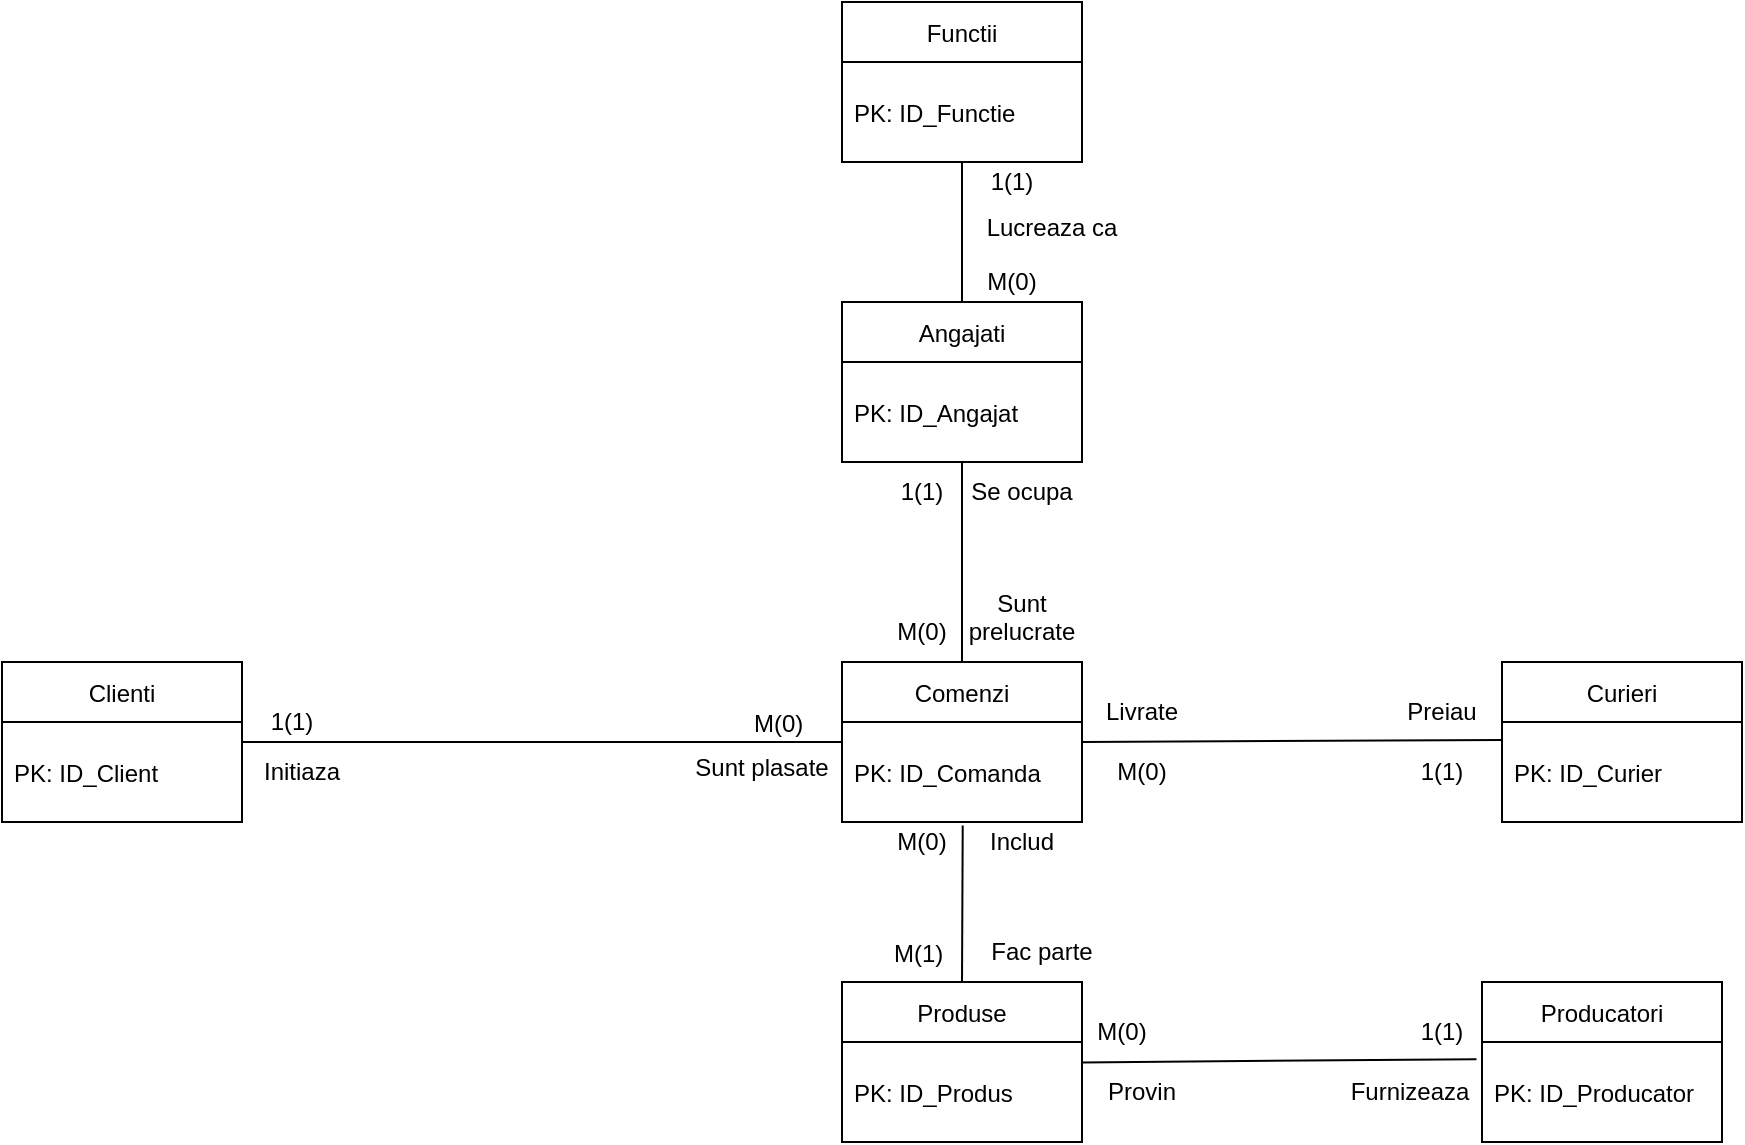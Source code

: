 <mxfile version="16.2.7" type="device"><diagram id="Om4_wtTDyJT5n8X60qnc" name="Page-1"><mxGraphModel dx="2533" dy="855" grid="1" gridSize="10" guides="1" tooltips="1" connect="1" arrows="1" fold="1" page="1" pageScale="1" pageWidth="827" pageHeight="1169" math="0" shadow="0"><root><mxCell id="0"/><mxCell id="1" parent="0"/><mxCell id="L5WcJyP1iVhrgSGduf3l-2" value="Comenzi" style="swimlane;fontStyle=0;childLayout=stackLayout;horizontal=1;startSize=30;horizontalStack=0;resizeParent=1;resizeParentMax=0;resizeLast=0;collapsible=1;marginBottom=0;" parent="1" vertex="1"><mxGeometry x="160" y="440" width="120" height="80" as="geometry"/></mxCell><mxCell id="L5WcJyP1iVhrgSGduf3l-3" value="PK: ID_Comanda" style="text;strokeColor=none;fillColor=none;align=left;verticalAlign=middle;spacingLeft=4;spacingRight=4;overflow=hidden;points=[[0,0.5],[1,0.5]];portConstraint=eastwest;rotatable=0;" parent="L5WcJyP1iVhrgSGduf3l-2" vertex="1"><mxGeometry y="30" width="120" height="50" as="geometry"/></mxCell><mxCell id="L5WcJyP1iVhrgSGduf3l-6" value="Clienti" style="swimlane;fontStyle=0;childLayout=stackLayout;horizontal=1;startSize=30;horizontalStack=0;resizeParent=1;resizeParentMax=0;resizeLast=0;collapsible=1;marginBottom=0;" parent="1" vertex="1"><mxGeometry x="-260" y="440" width="120" height="80" as="geometry"/></mxCell><mxCell id="L5WcJyP1iVhrgSGduf3l-7" value="PK: ID_Client" style="text;strokeColor=none;fillColor=none;align=left;verticalAlign=middle;spacingLeft=4;spacingRight=4;overflow=hidden;points=[[0,0.5],[1,0.5]];portConstraint=eastwest;rotatable=0;" parent="L5WcJyP1iVhrgSGduf3l-6" vertex="1"><mxGeometry y="30" width="120" height="50" as="geometry"/></mxCell><mxCell id="L5WcJyP1iVhrgSGduf3l-10" value="" style="endArrow=none;html=1;rounded=0;entryX=0;entryY=0;entryDx=0;entryDy=0;" parent="1" target="L5WcJyP1iVhrgSGduf3l-54" edge="1"><mxGeometry width="50" height="50" relative="1" as="geometry"><mxPoint x="160" y="480" as="sourcePoint"/><mxPoint x="440" y="580" as="targetPoint"/></mxGeometry></mxCell><mxCell id="L5WcJyP1iVhrgSGduf3l-11" value="M(0)" style="text;html=1;strokeColor=none;fillColor=none;align=center;verticalAlign=middle;whiteSpace=wrap;rounded=0;" parent="1" vertex="1"><mxGeometry x="180" y="520" width="40" height="20" as="geometry"/></mxCell><mxCell id="L5WcJyP1iVhrgSGduf3l-12" value="1(1)" style="text;html=1;strokeColor=none;fillColor=none;align=center;verticalAlign=middle;whiteSpace=wrap;rounded=0;" parent="1" vertex="1"><mxGeometry x="-140" y="460" width="50" height="20" as="geometry"/></mxCell><mxCell id="L5WcJyP1iVhrgSGduf3l-13" value="Produse" style="swimlane;fontStyle=0;childLayout=stackLayout;horizontal=1;startSize=30;horizontalStack=0;resizeParent=1;resizeParentMax=0;resizeLast=0;collapsible=1;marginBottom=0;" parent="1" vertex="1"><mxGeometry x="160" y="600" width="120" height="80" as="geometry"/></mxCell><mxCell id="L5WcJyP1iVhrgSGduf3l-14" value="PK: ID_Produs" style="text;strokeColor=none;fillColor=none;align=left;verticalAlign=middle;spacingLeft=4;spacingRight=4;overflow=hidden;points=[[0,0.5],[1,0.5]];portConstraint=eastwest;rotatable=0;" parent="L5WcJyP1iVhrgSGduf3l-13" vertex="1"><mxGeometry y="30" width="120" height="50" as="geometry"/></mxCell><mxCell id="L5WcJyP1iVhrgSGduf3l-21" value="Producatori" style="swimlane;fontStyle=0;childLayout=stackLayout;horizontal=1;startSize=30;horizontalStack=0;resizeParent=1;resizeParentMax=0;resizeLast=0;collapsible=1;marginBottom=0;" parent="1" vertex="1"><mxGeometry x="480" y="600" width="120" height="80" as="geometry"/></mxCell><mxCell id="L5WcJyP1iVhrgSGduf3l-22" value="PK: ID_Producator" style="text;strokeColor=none;fillColor=none;align=left;verticalAlign=middle;spacingLeft=4;spacingRight=4;overflow=hidden;points=[[0,0.5],[1,0.5]];portConstraint=eastwest;rotatable=0;" parent="L5WcJyP1iVhrgSGduf3l-21" vertex="1"><mxGeometry y="30" width="120" height="50" as="geometry"/></mxCell><mxCell id="L5WcJyP1iVhrgSGduf3l-29" value="Angajati" style="swimlane;fontStyle=0;childLayout=stackLayout;horizontal=1;startSize=30;horizontalStack=0;resizeParent=1;resizeParentMax=0;resizeLast=0;collapsible=1;marginBottom=0;" parent="1" vertex="1"><mxGeometry x="160" y="260" width="120" height="80" as="geometry"/></mxCell><mxCell id="L5WcJyP1iVhrgSGduf3l-30" value="PK: ID_Angajat" style="text;strokeColor=none;fillColor=none;align=left;verticalAlign=middle;spacingLeft=4;spacingRight=4;overflow=hidden;points=[[0,0.5],[1,0.5]];portConstraint=eastwest;rotatable=0;" parent="L5WcJyP1iVhrgSGduf3l-29" vertex="1"><mxGeometry y="30" width="120" height="50" as="geometry"/></mxCell><mxCell id="L5WcJyP1iVhrgSGduf3l-35" value="" style="endArrow=none;html=1;rounded=0;exitX=0.997;exitY=0.204;exitDx=0;exitDy=0;exitPerimeter=0;entryX=-0.023;entryY=0.172;entryDx=0;entryDy=0;entryPerimeter=0;" parent="1" source="L5WcJyP1iVhrgSGduf3l-14" target="L5WcJyP1iVhrgSGduf3l-22" edge="1"><mxGeometry width="50" height="50" relative="1" as="geometry"><mxPoint x="300" y="790" as="sourcePoint"/><mxPoint x="350" y="740" as="targetPoint"/></mxGeometry></mxCell><mxCell id="L5WcJyP1iVhrgSGduf3l-36" value="" style="endArrow=none;html=1;rounded=0;exitX=0.5;exitY=1;exitDx=0;exitDy=0;exitPerimeter=0;entryX=0.5;entryY=0;entryDx=0;entryDy=0;" parent="1" source="L5WcJyP1iVhrgSGduf3l-30" target="L5WcJyP1iVhrgSGduf3l-2" edge="1"><mxGeometry width="50" height="50" relative="1" as="geometry"><mxPoint x="400" y="710" as="sourcePoint"/><mxPoint x="350" y="542" as="targetPoint"/></mxGeometry></mxCell><mxCell id="L5WcJyP1iVhrgSGduf3l-44" value="Functii" style="swimlane;fontStyle=0;childLayout=stackLayout;horizontal=1;startSize=30;horizontalStack=0;resizeParent=1;resizeParentMax=0;resizeLast=0;collapsible=1;marginBottom=0;" parent="1" vertex="1"><mxGeometry x="160" y="110" width="120" height="80" as="geometry"/></mxCell><mxCell id="L5WcJyP1iVhrgSGduf3l-45" value="PK: ID_Functie" style="text;strokeColor=none;fillColor=none;align=left;verticalAlign=middle;spacingLeft=4;spacingRight=4;overflow=hidden;points=[[0,0.5],[1,0.5]];portConstraint=eastwest;rotatable=0;" parent="L5WcJyP1iVhrgSGduf3l-44" vertex="1"><mxGeometry y="30" width="120" height="50" as="geometry"/></mxCell><mxCell id="L5WcJyP1iVhrgSGduf3l-49" value="M(1)" style="text;strokeColor=none;fillColor=none;align=left;verticalAlign=middle;spacingLeft=4;spacingRight=4;overflow=hidden;points=[[0,0.5],[1,0.5]];portConstraint=eastwest;rotatable=0;" parent="1" vertex="1"><mxGeometry x="180" y="575" width="60" height="20" as="geometry"/></mxCell><mxCell id="L5WcJyP1iVhrgSGduf3l-53" value="M(0)" style="text;strokeColor=none;fillColor=none;align=left;verticalAlign=middle;spacingLeft=4;spacingRight=4;overflow=hidden;points=[[0,0.5],[1,0.5]];portConstraint=eastwest;rotatable=0;" parent="1" vertex="1"><mxGeometry x="110" y="460" width="60" height="20" as="geometry"/></mxCell><mxCell id="L5WcJyP1iVhrgSGduf3l-54" value="Initiaza" style="text;html=1;strokeColor=none;fillColor=none;align=center;verticalAlign=middle;whiteSpace=wrap;rounded=0;" parent="1" vertex="1"><mxGeometry x="-140" y="480" width="60" height="30" as="geometry"/></mxCell><mxCell id="L5WcJyP1iVhrgSGduf3l-56" value="&lt;div&gt;Sunt plasate&lt;/div&gt;&lt;div&gt;&lt;br&gt;&lt;/div&gt;" style="text;html=1;strokeColor=none;fillColor=none;align=center;verticalAlign=middle;whiteSpace=wrap;rounded=0;" parent="1" vertex="1"><mxGeometry x="70" y="485" width="100" height="30" as="geometry"/></mxCell><mxCell id="L5WcJyP1iVhrgSGduf3l-58" value="" style="endArrow=none;html=1;rounded=0;entryX=0.503;entryY=1.036;entryDx=0;entryDy=0;entryPerimeter=0;exitX=0.5;exitY=0;exitDx=0;exitDy=0;" parent="1" source="L5WcJyP1iVhrgSGduf3l-13" target="L5WcJyP1iVhrgSGduf3l-3" edge="1"><mxGeometry width="50" height="50" relative="1" as="geometry"><mxPoint x="400" y="570" as="sourcePoint"/><mxPoint x="450" y="520" as="targetPoint"/></mxGeometry></mxCell><mxCell id="L5WcJyP1iVhrgSGduf3l-60" value="Includ" style="text;html=1;strokeColor=none;fillColor=none;align=center;verticalAlign=middle;whiteSpace=wrap;rounded=0;" parent="1" vertex="1"><mxGeometry x="220" y="515" width="60" height="30" as="geometry"/></mxCell><mxCell id="L5WcJyP1iVhrgSGduf3l-61" value="&lt;div&gt;Fac parte&lt;/div&gt;" style="text;html=1;strokeColor=none;fillColor=none;align=center;verticalAlign=middle;whiteSpace=wrap;rounded=0;" parent="1" vertex="1"><mxGeometry x="220" y="570" width="80" height="30" as="geometry"/></mxCell><mxCell id="L5WcJyP1iVhrgSGduf3l-67" value="M(0)" style="text;html=1;strokeColor=none;fillColor=none;align=center;verticalAlign=middle;whiteSpace=wrap;rounded=0;" parent="1" vertex="1"><mxGeometry x="270" y="610" width="60" height="30" as="geometry"/></mxCell><mxCell id="L5WcJyP1iVhrgSGduf3l-68" value="1(1)" style="text;html=1;strokeColor=none;fillColor=none;align=center;verticalAlign=middle;whiteSpace=wrap;rounded=0;" parent="1" vertex="1"><mxGeometry x="430" y="610" width="60" height="30" as="geometry"/></mxCell><mxCell id="L5WcJyP1iVhrgSGduf3l-69" value="Furnizeaza" style="text;html=1;strokeColor=none;fillColor=none;align=center;verticalAlign=middle;whiteSpace=wrap;rounded=0;" parent="1" vertex="1"><mxGeometry x="414" y="640" width="60" height="30" as="geometry"/></mxCell><mxCell id="L5WcJyP1iVhrgSGduf3l-71" value="Provin" style="text;html=1;strokeColor=none;fillColor=none;align=center;verticalAlign=middle;whiteSpace=wrap;rounded=0;" parent="1" vertex="1"><mxGeometry x="280" y="640" width="60" height="30" as="geometry"/></mxCell><mxCell id="L5WcJyP1iVhrgSGduf3l-72" value="M(0)" style="text;html=1;strokeColor=none;fillColor=none;align=center;verticalAlign=middle;whiteSpace=wrap;rounded=0;" parent="1" vertex="1"><mxGeometry x="170" y="410" width="60" height="30" as="geometry"/></mxCell><mxCell id="L5WcJyP1iVhrgSGduf3l-74" value="1(1)" style="text;html=1;strokeColor=none;fillColor=none;align=center;verticalAlign=middle;whiteSpace=wrap;rounded=0;" parent="1" vertex="1"><mxGeometry x="170" y="340" width="60" height="30" as="geometry"/></mxCell><mxCell id="L5WcJyP1iVhrgSGduf3l-75" value="&lt;div&gt;Sunt prelucrate &lt;br&gt;&lt;/div&gt;&lt;div&gt;&lt;br&gt;&lt;/div&gt;" style="text;html=1;strokeColor=none;fillColor=none;align=center;verticalAlign=middle;whiteSpace=wrap;rounded=0;" parent="1" vertex="1"><mxGeometry x="220" y="410" width="60" height="30" as="geometry"/></mxCell><mxCell id="L5WcJyP1iVhrgSGduf3l-76" value="Se ocupa" style="text;html=1;strokeColor=none;fillColor=none;align=center;verticalAlign=middle;whiteSpace=wrap;rounded=0;" parent="1" vertex="1"><mxGeometry x="220" y="340" width="60" height="30" as="geometry"/></mxCell><mxCell id="L5WcJyP1iVhrgSGduf3l-86" value="" style="endArrow=none;html=1;rounded=0;exitX=0.5;exitY=0;exitDx=0;exitDy=0;" parent="1" source="L5WcJyP1iVhrgSGduf3l-29" edge="1"><mxGeometry width="50" height="50" relative="1" as="geometry"><mxPoint x="740" y="450" as="sourcePoint"/><mxPoint x="220" y="190" as="targetPoint"/></mxGeometry></mxCell><mxCell id="L5WcJyP1iVhrgSGduf3l-88" value="&lt;div&gt;Lucreaza ca&lt;/div&gt;" style="text;html=1;strokeColor=none;fillColor=none;align=center;verticalAlign=middle;whiteSpace=wrap;rounded=0;" parent="1" vertex="1"><mxGeometry x="220" y="210" width="90" height="25" as="geometry"/></mxCell><mxCell id="L5WcJyP1iVhrgSGduf3l-89" value="1(1)" style="text;html=1;strokeColor=none;fillColor=none;align=center;verticalAlign=middle;whiteSpace=wrap;rounded=0;" parent="1" vertex="1"><mxGeometry x="220" y="190" width="50" height="20" as="geometry"/></mxCell><mxCell id="L5WcJyP1iVhrgSGduf3l-90" value="M(0)" style="text;html=1;strokeColor=none;fillColor=none;align=center;verticalAlign=middle;whiteSpace=wrap;rounded=0;" parent="1" vertex="1"><mxGeometry x="215" y="235" width="60" height="30" as="geometry"/></mxCell><mxCell id="L5WcJyP1iVhrgSGduf3l-103" value="" style="endArrow=none;html=1;rounded=0;entryX=0;entryY=0.18;entryDx=0;entryDy=0;entryPerimeter=0;exitX=1;exitY=0.5;exitDx=0;exitDy=0;" parent="1" source="L5WcJyP1iVhrgSGduf3l-2" target="L5WcJyP1iVhrgSGduf3l-105" edge="1"><mxGeometry width="50" height="50" relative="1" as="geometry"><mxPoint x="400" y="800" as="sourcePoint"/><mxPoint x="530" y="790" as="targetPoint"/></mxGeometry></mxCell><mxCell id="L5WcJyP1iVhrgSGduf3l-104" value="Curieri" style="swimlane;fontStyle=0;childLayout=stackLayout;horizontal=1;startSize=30;horizontalStack=0;resizeParent=1;resizeParentMax=0;resizeLast=0;collapsible=1;marginBottom=0;" parent="1" vertex="1"><mxGeometry x="490" y="440" width="120" height="80" as="geometry"/></mxCell><mxCell id="L5WcJyP1iVhrgSGduf3l-105" value="PK: ID_Curier" style="text;strokeColor=none;fillColor=none;align=left;verticalAlign=middle;spacingLeft=4;spacingRight=4;overflow=hidden;points=[[0,0.5],[1,0.5]];portConstraint=eastwest;rotatable=0;" parent="L5WcJyP1iVhrgSGduf3l-104" vertex="1"><mxGeometry y="30" width="120" height="50" as="geometry"/></mxCell><mxCell id="L5WcJyP1iVhrgSGduf3l-108" value="&lt;div&gt;1(1)&lt;/div&gt;" style="text;html=1;strokeColor=none;fillColor=none;align=center;verticalAlign=middle;whiteSpace=wrap;rounded=0;" parent="1" vertex="1"><mxGeometry x="430" y="480" width="60" height="30" as="geometry"/></mxCell><mxCell id="L5WcJyP1iVhrgSGduf3l-109" value="Preiau" style="text;html=1;strokeColor=none;fillColor=none;align=center;verticalAlign=middle;whiteSpace=wrap;rounded=0;" parent="1" vertex="1"><mxGeometry x="430" y="450" width="60" height="30" as="geometry"/></mxCell><mxCell id="L5WcJyP1iVhrgSGduf3l-110" value="M(0)" style="text;html=1;strokeColor=none;fillColor=none;align=center;verticalAlign=middle;whiteSpace=wrap;rounded=0;" parent="1" vertex="1"><mxGeometry x="280" y="480" width="60" height="30" as="geometry"/></mxCell><mxCell id="L5WcJyP1iVhrgSGduf3l-112" value="Livrate" style="text;html=1;strokeColor=none;fillColor=none;align=center;verticalAlign=middle;whiteSpace=wrap;rounded=0;" parent="1" vertex="1"><mxGeometry x="280" y="450" width="60" height="30" as="geometry"/></mxCell></root></mxGraphModel></diagram></mxfile>